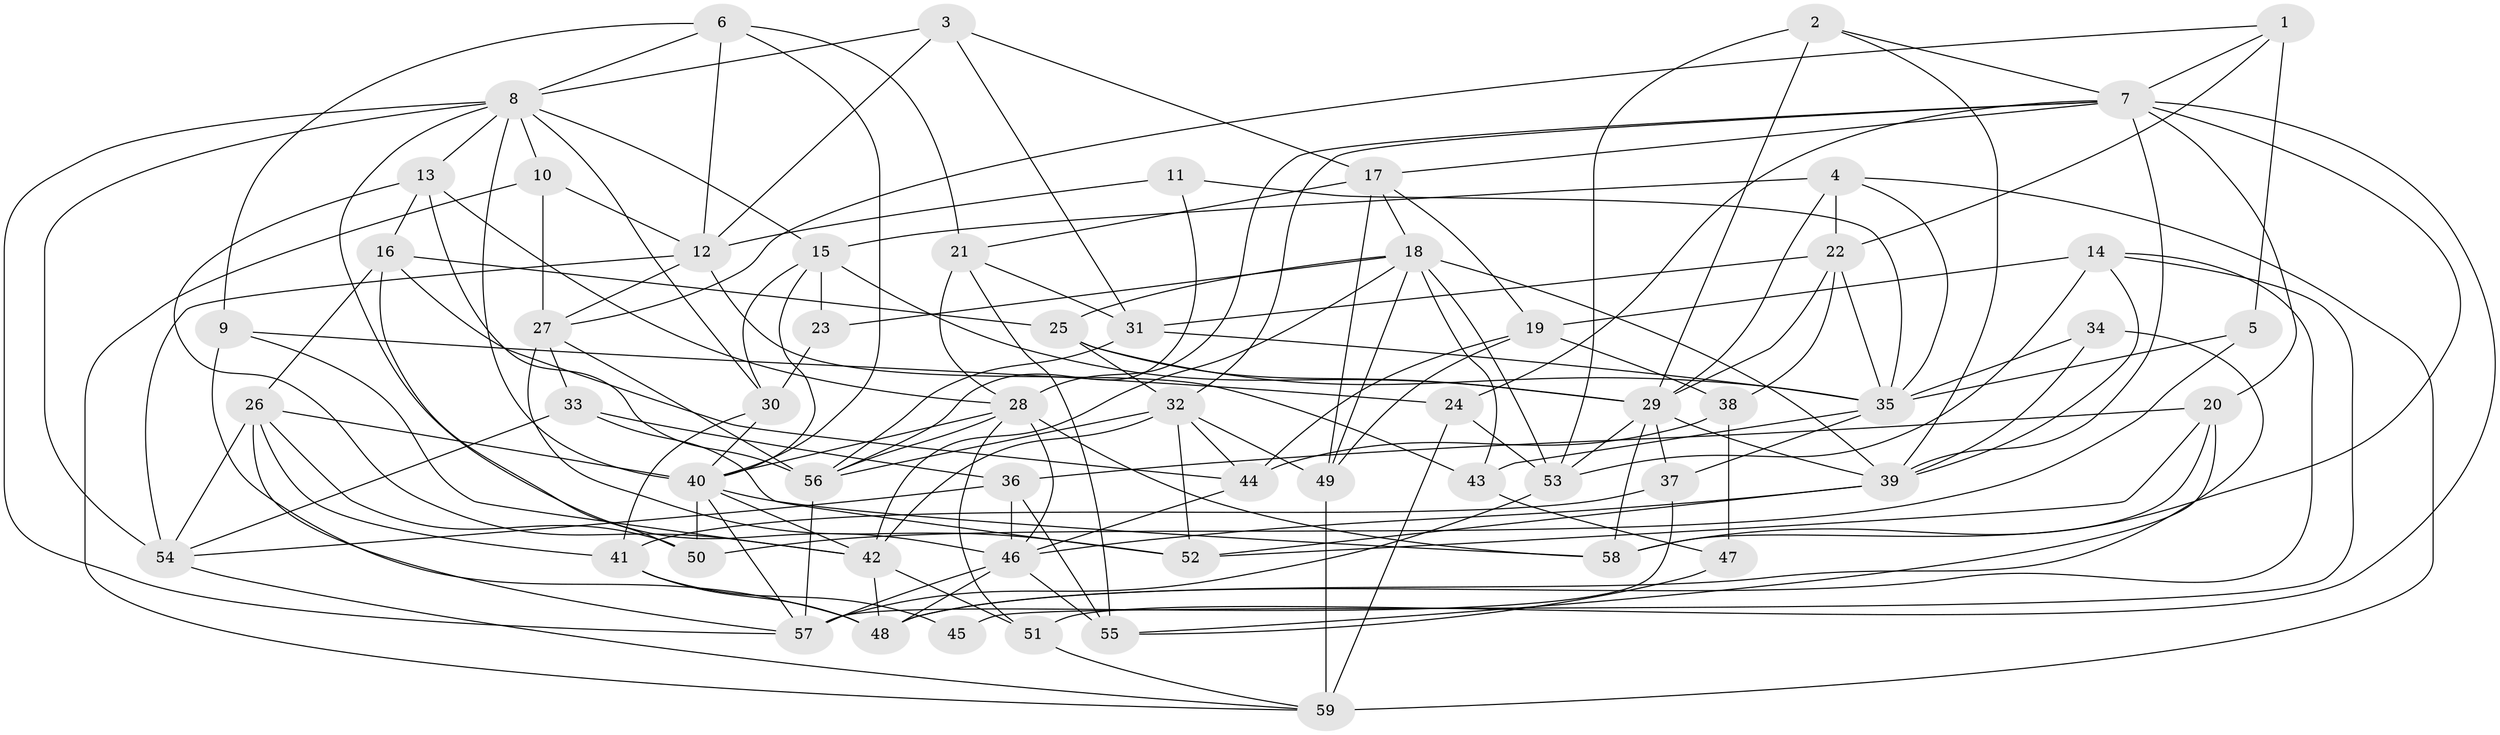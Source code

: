 // original degree distribution, {6: 0.11016949152542373, 4: 0.2627118644067797, 5: 0.1864406779661017, 3: 0.2966101694915254, 2: 0.11016949152542373, 7: 0.025423728813559324, 8: 0.00847457627118644}
// Generated by graph-tools (version 1.1) at 2025/02/03/09/25 03:02:01]
// undirected, 59 vertices, 162 edges
graph export_dot {
graph [start="1"]
  node [color=gray90,style=filled];
  1;
  2;
  3;
  4;
  5;
  6;
  7;
  8;
  9;
  10;
  11;
  12;
  13;
  14;
  15;
  16;
  17;
  18;
  19;
  20;
  21;
  22;
  23;
  24;
  25;
  26;
  27;
  28;
  29;
  30;
  31;
  32;
  33;
  34;
  35;
  36;
  37;
  38;
  39;
  40;
  41;
  42;
  43;
  44;
  45;
  46;
  47;
  48;
  49;
  50;
  51;
  52;
  53;
  54;
  55;
  56;
  57;
  58;
  59;
  1 -- 5 [weight=1.0];
  1 -- 7 [weight=1.0];
  1 -- 22 [weight=1.0];
  1 -- 27 [weight=1.0];
  2 -- 7 [weight=1.0];
  2 -- 29 [weight=1.0];
  2 -- 39 [weight=1.0];
  2 -- 53 [weight=1.0];
  3 -- 8 [weight=1.0];
  3 -- 12 [weight=1.0];
  3 -- 17 [weight=1.0];
  3 -- 31 [weight=1.0];
  4 -- 15 [weight=1.0];
  4 -- 22 [weight=1.0];
  4 -- 29 [weight=1.0];
  4 -- 35 [weight=1.0];
  4 -- 59 [weight=1.0];
  5 -- 35 [weight=2.0];
  5 -- 50 [weight=1.0];
  6 -- 8 [weight=1.0];
  6 -- 9 [weight=1.0];
  6 -- 12 [weight=1.0];
  6 -- 21 [weight=1.0];
  6 -- 40 [weight=1.0];
  7 -- 17 [weight=1.0];
  7 -- 20 [weight=1.0];
  7 -- 24 [weight=1.0];
  7 -- 28 [weight=1.0];
  7 -- 32 [weight=1.0];
  7 -- 39 [weight=1.0];
  7 -- 51 [weight=1.0];
  7 -- 58 [weight=1.0];
  8 -- 10 [weight=1.0];
  8 -- 13 [weight=1.0];
  8 -- 15 [weight=1.0];
  8 -- 30 [weight=1.0];
  8 -- 40 [weight=1.0];
  8 -- 46 [weight=1.0];
  8 -- 54 [weight=1.0];
  8 -- 57 [weight=1.0];
  9 -- 24 [weight=1.0];
  9 -- 42 [weight=1.0];
  9 -- 48 [weight=1.0];
  10 -- 12 [weight=1.0];
  10 -- 27 [weight=1.0];
  10 -- 59 [weight=1.0];
  11 -- 12 [weight=1.0];
  11 -- 35 [weight=1.0];
  11 -- 56 [weight=1.0];
  12 -- 27 [weight=1.0];
  12 -- 43 [weight=1.0];
  12 -- 54 [weight=2.0];
  13 -- 16 [weight=1.0];
  13 -- 28 [weight=1.0];
  13 -- 42 [weight=1.0];
  13 -- 56 [weight=1.0];
  14 -- 19 [weight=2.0];
  14 -- 39 [weight=1.0];
  14 -- 45 [weight=1.0];
  14 -- 48 [weight=1.0];
  14 -- 53 [weight=1.0];
  15 -- 23 [weight=1.0];
  15 -- 29 [weight=1.0];
  15 -- 30 [weight=1.0];
  15 -- 40 [weight=2.0];
  16 -- 25 [weight=1.0];
  16 -- 26 [weight=1.0];
  16 -- 44 [weight=1.0];
  16 -- 50 [weight=1.0];
  17 -- 18 [weight=1.0];
  17 -- 19 [weight=1.0];
  17 -- 21 [weight=1.0];
  17 -- 49 [weight=2.0];
  18 -- 23 [weight=1.0];
  18 -- 25 [weight=1.0];
  18 -- 39 [weight=1.0];
  18 -- 42 [weight=1.0];
  18 -- 43 [weight=1.0];
  18 -- 49 [weight=1.0];
  18 -- 53 [weight=1.0];
  19 -- 38 [weight=1.0];
  19 -- 44 [weight=1.0];
  19 -- 49 [weight=1.0];
  20 -- 36 [weight=1.0];
  20 -- 52 [weight=1.0];
  20 -- 55 [weight=1.0];
  20 -- 58 [weight=1.0];
  21 -- 28 [weight=1.0];
  21 -- 31 [weight=1.0];
  21 -- 55 [weight=2.0];
  22 -- 29 [weight=2.0];
  22 -- 31 [weight=1.0];
  22 -- 35 [weight=1.0];
  22 -- 38 [weight=2.0];
  23 -- 30 [weight=1.0];
  24 -- 53 [weight=2.0];
  24 -- 59 [weight=1.0];
  25 -- 29 [weight=1.0];
  25 -- 32 [weight=1.0];
  25 -- 35 [weight=1.0];
  26 -- 40 [weight=1.0];
  26 -- 41 [weight=1.0];
  26 -- 50 [weight=1.0];
  26 -- 54 [weight=1.0];
  26 -- 57 [weight=1.0];
  27 -- 33 [weight=1.0];
  27 -- 52 [weight=1.0];
  27 -- 56 [weight=1.0];
  28 -- 40 [weight=1.0];
  28 -- 46 [weight=1.0];
  28 -- 51 [weight=1.0];
  28 -- 56 [weight=1.0];
  28 -- 58 [weight=1.0];
  29 -- 37 [weight=1.0];
  29 -- 39 [weight=1.0];
  29 -- 53 [weight=1.0];
  29 -- 58 [weight=2.0];
  30 -- 40 [weight=2.0];
  30 -- 41 [weight=1.0];
  31 -- 35 [weight=1.0];
  31 -- 56 [weight=1.0];
  32 -- 42 [weight=1.0];
  32 -- 44 [weight=1.0];
  32 -- 49 [weight=1.0];
  32 -- 52 [weight=1.0];
  32 -- 56 [weight=1.0];
  33 -- 36 [weight=1.0];
  33 -- 52 [weight=1.0];
  33 -- 54 [weight=1.0];
  34 -- 35 [weight=1.0];
  34 -- 39 [weight=1.0];
  34 -- 48 [weight=1.0];
  35 -- 37 [weight=1.0];
  35 -- 43 [weight=1.0];
  36 -- 46 [weight=1.0];
  36 -- 54 [weight=1.0];
  36 -- 55 [weight=1.0];
  37 -- 41 [weight=1.0];
  37 -- 57 [weight=1.0];
  38 -- 44 [weight=1.0];
  38 -- 47 [weight=1.0];
  39 -- 46 [weight=1.0];
  39 -- 52 [weight=1.0];
  40 -- 42 [weight=1.0];
  40 -- 50 [weight=1.0];
  40 -- 57 [weight=1.0];
  40 -- 58 [weight=1.0];
  41 -- 45 [weight=1.0];
  41 -- 48 [weight=1.0];
  42 -- 48 [weight=1.0];
  42 -- 51 [weight=1.0];
  43 -- 47 [weight=1.0];
  44 -- 46 [weight=1.0];
  46 -- 48 [weight=1.0];
  46 -- 55 [weight=1.0];
  46 -- 57 [weight=1.0];
  47 -- 55 [weight=1.0];
  49 -- 59 [weight=2.0];
  51 -- 59 [weight=1.0];
  53 -- 57 [weight=1.0];
  54 -- 59 [weight=1.0];
  56 -- 57 [weight=1.0];
}
